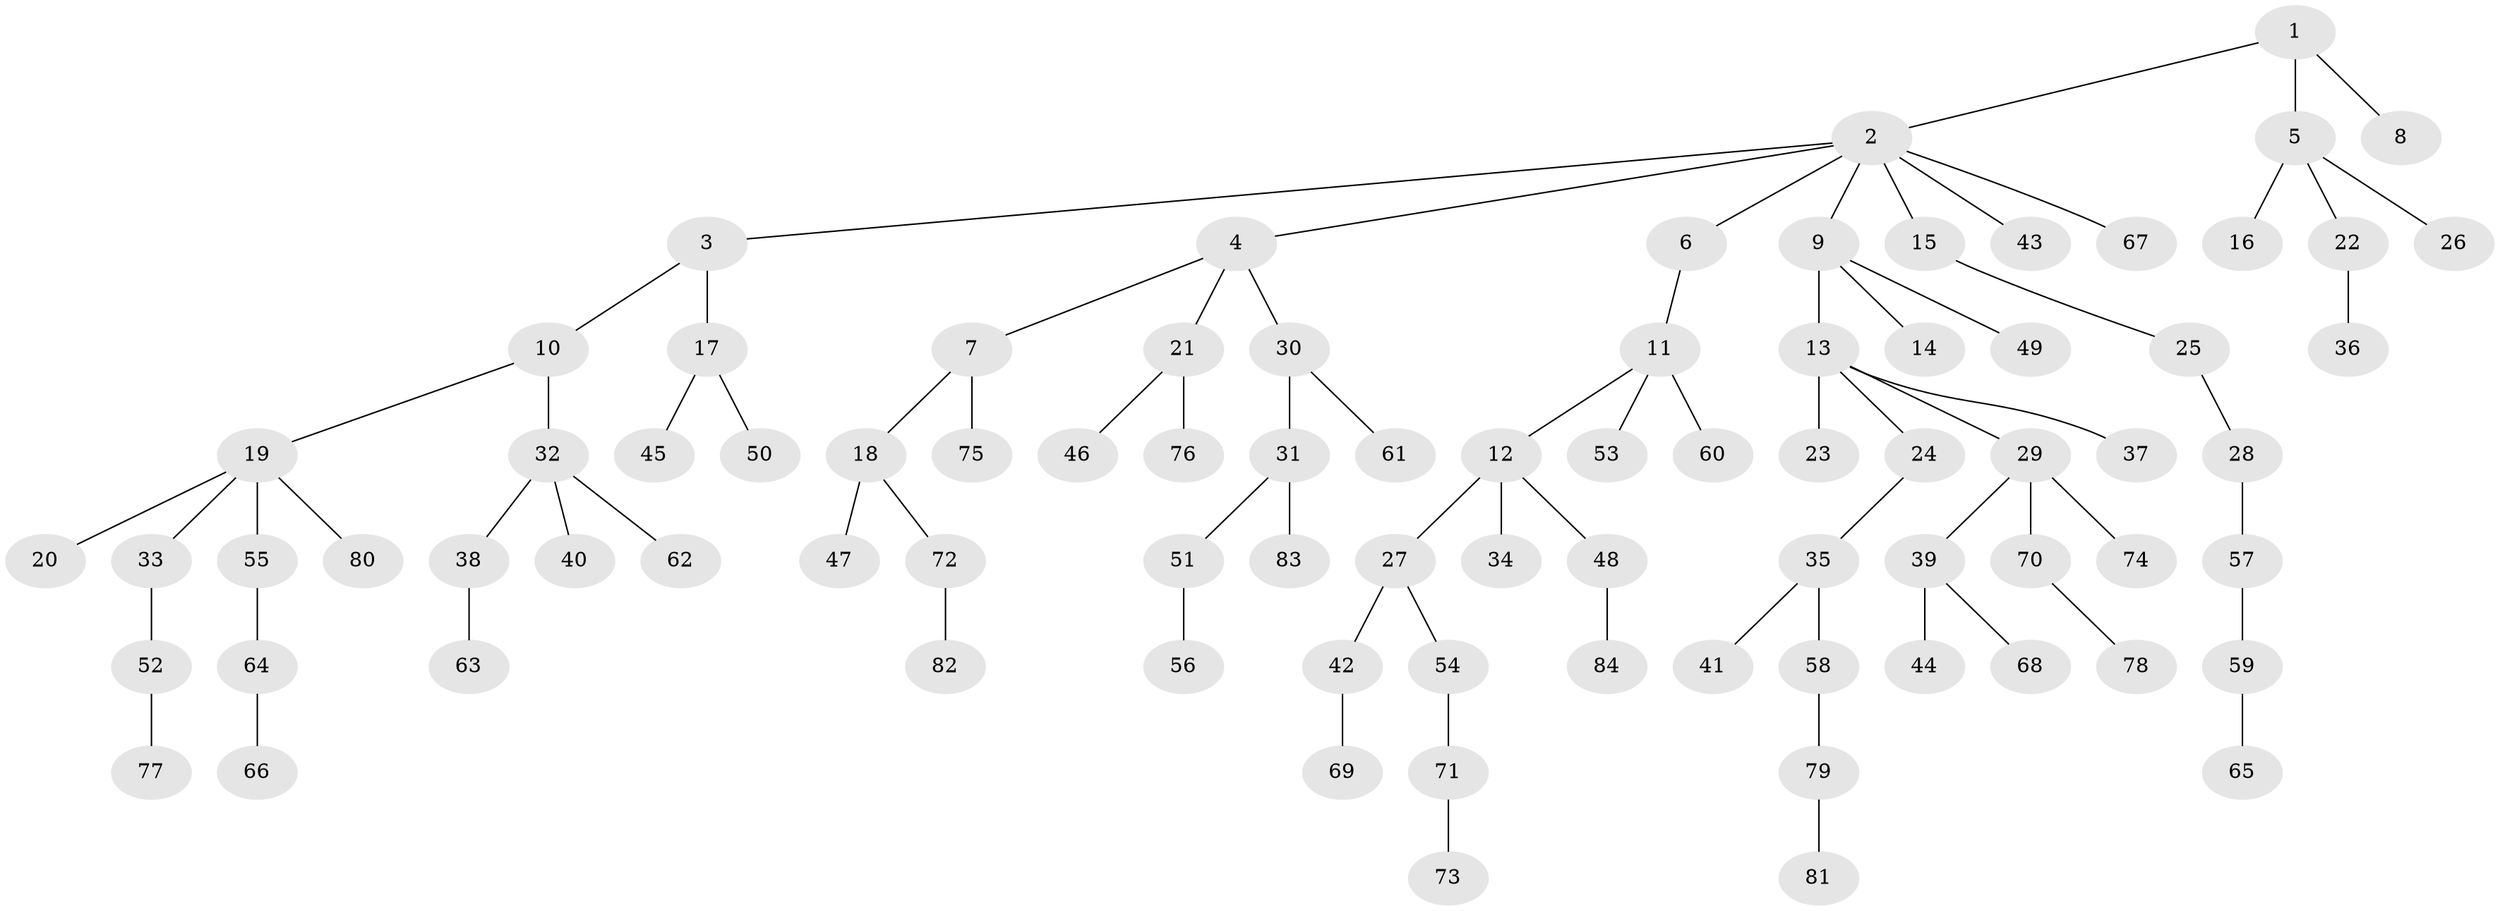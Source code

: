 // coarse degree distribution, {2: 0.2711864406779661, 8: 0.01694915254237288, 4: 0.0847457627118644, 3: 0.0847457627118644, 6: 0.01694915254237288, 5: 0.01694915254237288, 1: 0.5084745762711864}
// Generated by graph-tools (version 1.1) at 2025/24/03/03/25 07:24:08]
// undirected, 84 vertices, 83 edges
graph export_dot {
graph [start="1"]
  node [color=gray90,style=filled];
  1;
  2;
  3;
  4;
  5;
  6;
  7;
  8;
  9;
  10;
  11;
  12;
  13;
  14;
  15;
  16;
  17;
  18;
  19;
  20;
  21;
  22;
  23;
  24;
  25;
  26;
  27;
  28;
  29;
  30;
  31;
  32;
  33;
  34;
  35;
  36;
  37;
  38;
  39;
  40;
  41;
  42;
  43;
  44;
  45;
  46;
  47;
  48;
  49;
  50;
  51;
  52;
  53;
  54;
  55;
  56;
  57;
  58;
  59;
  60;
  61;
  62;
  63;
  64;
  65;
  66;
  67;
  68;
  69;
  70;
  71;
  72;
  73;
  74;
  75;
  76;
  77;
  78;
  79;
  80;
  81;
  82;
  83;
  84;
  1 -- 2;
  1 -- 5;
  1 -- 8;
  2 -- 3;
  2 -- 4;
  2 -- 6;
  2 -- 9;
  2 -- 15;
  2 -- 43;
  2 -- 67;
  3 -- 10;
  3 -- 17;
  4 -- 7;
  4 -- 21;
  4 -- 30;
  5 -- 16;
  5 -- 22;
  5 -- 26;
  6 -- 11;
  7 -- 18;
  7 -- 75;
  9 -- 13;
  9 -- 14;
  9 -- 49;
  10 -- 19;
  10 -- 32;
  11 -- 12;
  11 -- 53;
  11 -- 60;
  12 -- 27;
  12 -- 34;
  12 -- 48;
  13 -- 23;
  13 -- 24;
  13 -- 29;
  13 -- 37;
  15 -- 25;
  17 -- 45;
  17 -- 50;
  18 -- 47;
  18 -- 72;
  19 -- 20;
  19 -- 33;
  19 -- 55;
  19 -- 80;
  21 -- 46;
  21 -- 76;
  22 -- 36;
  24 -- 35;
  25 -- 28;
  27 -- 42;
  27 -- 54;
  28 -- 57;
  29 -- 39;
  29 -- 70;
  29 -- 74;
  30 -- 31;
  30 -- 61;
  31 -- 51;
  31 -- 83;
  32 -- 38;
  32 -- 40;
  32 -- 62;
  33 -- 52;
  35 -- 41;
  35 -- 58;
  38 -- 63;
  39 -- 44;
  39 -- 68;
  42 -- 69;
  48 -- 84;
  51 -- 56;
  52 -- 77;
  54 -- 71;
  55 -- 64;
  57 -- 59;
  58 -- 79;
  59 -- 65;
  64 -- 66;
  70 -- 78;
  71 -- 73;
  72 -- 82;
  79 -- 81;
}
